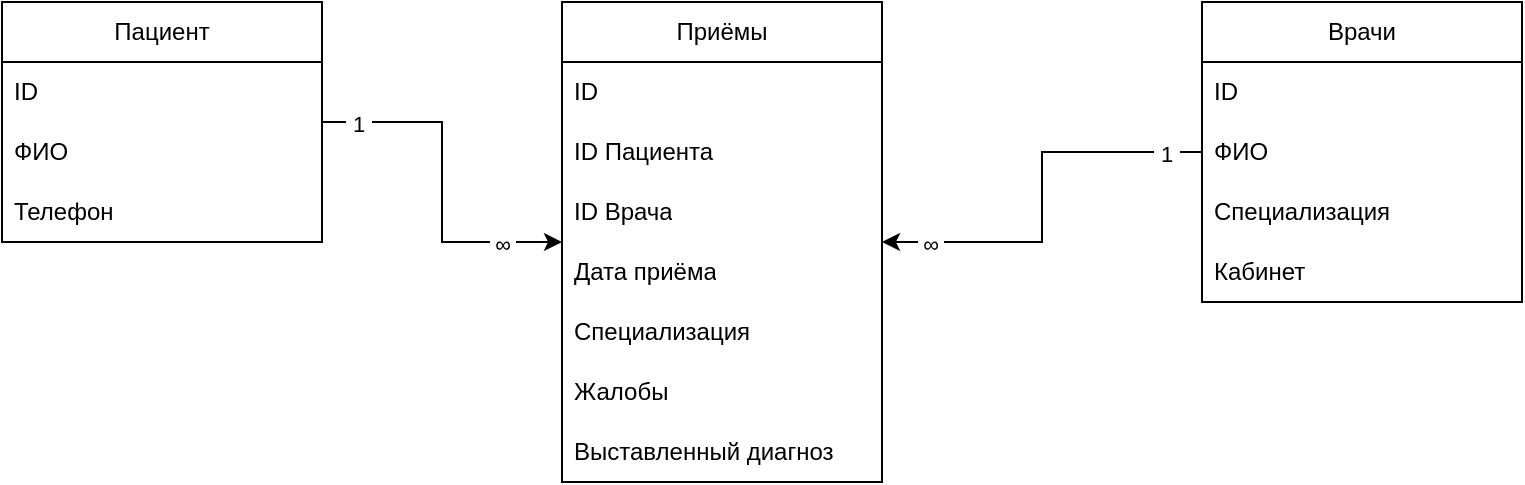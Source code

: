 <mxfile version="24.3.1" type="device">
  <diagram name="Страница — 1" id="aDIVhNk7xBenF-qleNfE">
    <mxGraphModel dx="1111" dy="573" grid="1" gridSize="10" guides="1" tooltips="1" connect="1" arrows="1" fold="1" page="1" pageScale="1" pageWidth="827" pageHeight="1169" math="0" shadow="0">
      <root>
        <mxCell id="0" />
        <mxCell id="1" parent="0" />
        <mxCell id="tMkzgtcxENnpK8aPp_Dj-23" style="edgeStyle=orthogonalEdgeStyle;rounded=0;orthogonalLoop=1;jettySize=auto;html=1;" parent="1" source="tMkzgtcxENnpK8aPp_Dj-1" target="tMkzgtcxENnpK8aPp_Dj-13" edge="1">
          <mxGeometry relative="1" as="geometry" />
        </mxCell>
        <mxCell id="tMkzgtcxENnpK8aPp_Dj-24" value="&amp;nbsp;1&amp;nbsp;" style="edgeLabel;html=1;align=center;verticalAlign=middle;resizable=0;points=[];" parent="tMkzgtcxENnpK8aPp_Dj-23" vertex="1" connectable="0">
          <mxGeometry x="-0.803" y="-1" relative="1" as="geometry">
            <mxPoint as="offset" />
          </mxGeometry>
        </mxCell>
        <mxCell id="tMkzgtcxENnpK8aPp_Dj-25" value="&amp;nbsp;∞&amp;nbsp;" style="edgeLabel;html=1;align=center;verticalAlign=middle;resizable=0;points=[];" parent="tMkzgtcxENnpK8aPp_Dj-23" vertex="1" connectable="0">
          <mxGeometry x="0.666" y="-1" relative="1" as="geometry">
            <mxPoint as="offset" />
          </mxGeometry>
        </mxCell>
        <mxCell id="tMkzgtcxENnpK8aPp_Dj-1" value="Пациент" style="swimlane;fontStyle=0;childLayout=stackLayout;horizontal=1;startSize=30;horizontalStack=0;resizeParent=1;resizeParentMax=0;resizeLast=0;collapsible=1;marginBottom=0;whiteSpace=wrap;html=1;" parent="1" vertex="1">
          <mxGeometry x="40" y="40" width="160" height="120" as="geometry" />
        </mxCell>
        <mxCell id="tMkzgtcxENnpK8aPp_Dj-2" value="ID" style="text;strokeColor=none;fillColor=none;align=left;verticalAlign=middle;spacingLeft=4;spacingRight=4;overflow=hidden;points=[[0,0.5],[1,0.5]];portConstraint=eastwest;rotatable=0;whiteSpace=wrap;html=1;" parent="tMkzgtcxENnpK8aPp_Dj-1" vertex="1">
          <mxGeometry y="30" width="160" height="30" as="geometry" />
        </mxCell>
        <mxCell id="tMkzgtcxENnpK8aPp_Dj-3" value="ФИО" style="text;strokeColor=none;fillColor=none;align=left;verticalAlign=middle;spacingLeft=4;spacingRight=4;overflow=hidden;points=[[0,0.5],[1,0.5]];portConstraint=eastwest;rotatable=0;whiteSpace=wrap;html=1;" parent="tMkzgtcxENnpK8aPp_Dj-1" vertex="1">
          <mxGeometry y="60" width="160" height="30" as="geometry" />
        </mxCell>
        <mxCell id="tMkzgtcxENnpK8aPp_Dj-5" value="Телефон" style="text;strokeColor=none;fillColor=none;align=left;verticalAlign=middle;spacingLeft=4;spacingRight=4;overflow=hidden;points=[[0,0.5],[1,0.5]];portConstraint=eastwest;rotatable=0;whiteSpace=wrap;html=1;" parent="tMkzgtcxENnpK8aPp_Dj-1" vertex="1">
          <mxGeometry y="90" width="160" height="30" as="geometry" />
        </mxCell>
        <mxCell id="tMkzgtcxENnpK8aPp_Dj-22" style="edgeStyle=orthogonalEdgeStyle;rounded=0;orthogonalLoop=1;jettySize=auto;html=1;" parent="1" source="tMkzgtcxENnpK8aPp_Dj-8" target="tMkzgtcxENnpK8aPp_Dj-13" edge="1">
          <mxGeometry relative="1" as="geometry" />
        </mxCell>
        <mxCell id="tMkzgtcxENnpK8aPp_Dj-26" value="&amp;nbsp;∞&amp;nbsp;" style="edgeLabel;html=1;align=center;verticalAlign=middle;resizable=0;points=[];" parent="tMkzgtcxENnpK8aPp_Dj-22" vertex="1" connectable="0">
          <mxGeometry x="0.764" y="1" relative="1" as="geometry">
            <mxPoint as="offset" />
          </mxGeometry>
        </mxCell>
        <mxCell id="tMkzgtcxENnpK8aPp_Dj-27" value="&amp;nbsp;1&amp;nbsp;" style="edgeLabel;html=1;align=center;verticalAlign=middle;resizable=0;points=[];" parent="tMkzgtcxENnpK8aPp_Dj-22" vertex="1" connectable="0">
          <mxGeometry x="-0.825" y="1" relative="1" as="geometry">
            <mxPoint as="offset" />
          </mxGeometry>
        </mxCell>
        <mxCell id="tMkzgtcxENnpK8aPp_Dj-8" value="Врачи" style="swimlane;fontStyle=0;childLayout=stackLayout;horizontal=1;startSize=30;horizontalStack=0;resizeParent=1;resizeParentMax=0;resizeLast=0;collapsible=1;marginBottom=0;whiteSpace=wrap;html=1;" parent="1" vertex="1">
          <mxGeometry x="640" y="40" width="160" height="150" as="geometry" />
        </mxCell>
        <mxCell id="tMkzgtcxENnpK8aPp_Dj-9" value="ID" style="text;strokeColor=none;fillColor=none;align=left;verticalAlign=middle;spacingLeft=4;spacingRight=4;overflow=hidden;points=[[0,0.5],[1,0.5]];portConstraint=eastwest;rotatable=0;whiteSpace=wrap;html=1;" parent="tMkzgtcxENnpK8aPp_Dj-8" vertex="1">
          <mxGeometry y="30" width="160" height="30" as="geometry" />
        </mxCell>
        <mxCell id="tMkzgtcxENnpK8aPp_Dj-10" value="ФИО" style="text;strokeColor=none;fillColor=none;align=left;verticalAlign=middle;spacingLeft=4;spacingRight=4;overflow=hidden;points=[[0,0.5],[1,0.5]];portConstraint=eastwest;rotatable=0;whiteSpace=wrap;html=1;" parent="tMkzgtcxENnpK8aPp_Dj-8" vertex="1">
          <mxGeometry y="60" width="160" height="30" as="geometry" />
        </mxCell>
        <mxCell id="tMkzgtcxENnpK8aPp_Dj-11" value="Специализация" style="text;strokeColor=none;fillColor=none;align=left;verticalAlign=middle;spacingLeft=4;spacingRight=4;overflow=hidden;points=[[0,0.5],[1,0.5]];portConstraint=eastwest;rotatable=0;whiteSpace=wrap;html=1;" parent="tMkzgtcxENnpK8aPp_Dj-8" vertex="1">
          <mxGeometry y="90" width="160" height="30" as="geometry" />
        </mxCell>
        <mxCell id="tMkzgtcxENnpK8aPp_Dj-12" value="Кабинет" style="text;strokeColor=none;fillColor=none;align=left;verticalAlign=middle;spacingLeft=4;spacingRight=4;overflow=hidden;points=[[0,0.5],[1,0.5]];portConstraint=eastwest;rotatable=0;whiteSpace=wrap;html=1;" parent="tMkzgtcxENnpK8aPp_Dj-8" vertex="1">
          <mxGeometry y="120" width="160" height="30" as="geometry" />
        </mxCell>
        <mxCell id="tMkzgtcxENnpK8aPp_Dj-13" value="Приёмы" style="swimlane;fontStyle=0;childLayout=stackLayout;horizontal=1;startSize=30;horizontalStack=0;resizeParent=1;resizeParentMax=0;resizeLast=0;collapsible=1;marginBottom=0;whiteSpace=wrap;html=1;" parent="1" vertex="1">
          <mxGeometry x="320" y="40" width="160" height="240" as="geometry" />
        </mxCell>
        <mxCell id="tMkzgtcxENnpK8aPp_Dj-14" value="ID" style="text;strokeColor=none;fillColor=none;align=left;verticalAlign=middle;spacingLeft=4;spacingRight=4;overflow=hidden;points=[[0,0.5],[1,0.5]];portConstraint=eastwest;rotatable=0;whiteSpace=wrap;html=1;" parent="tMkzgtcxENnpK8aPp_Dj-13" vertex="1">
          <mxGeometry y="30" width="160" height="30" as="geometry" />
        </mxCell>
        <mxCell id="tMkzgtcxENnpK8aPp_Dj-15" value="ID Пациента" style="text;strokeColor=none;fillColor=none;align=left;verticalAlign=middle;spacingLeft=4;spacingRight=4;overflow=hidden;points=[[0,0.5],[1,0.5]];portConstraint=eastwest;rotatable=0;whiteSpace=wrap;html=1;" parent="tMkzgtcxENnpK8aPp_Dj-13" vertex="1">
          <mxGeometry y="60" width="160" height="30" as="geometry" />
        </mxCell>
        <mxCell id="tMkzgtcxENnpK8aPp_Dj-16" value="ID Врача" style="text;strokeColor=none;fillColor=none;align=left;verticalAlign=middle;spacingLeft=4;spacingRight=4;overflow=hidden;points=[[0,0.5],[1,0.5]];portConstraint=eastwest;rotatable=0;whiteSpace=wrap;html=1;" parent="tMkzgtcxENnpK8aPp_Dj-13" vertex="1">
          <mxGeometry y="90" width="160" height="30" as="geometry" />
        </mxCell>
        <mxCell id="tMkzgtcxENnpK8aPp_Dj-20" value="Дата приёма" style="text;strokeColor=none;fillColor=none;align=left;verticalAlign=middle;spacingLeft=4;spacingRight=4;overflow=hidden;points=[[0,0.5],[1,0.5]];portConstraint=eastwest;rotatable=0;whiteSpace=wrap;html=1;" parent="tMkzgtcxENnpK8aPp_Dj-13" vertex="1">
          <mxGeometry y="120" width="160" height="30" as="geometry" />
        </mxCell>
        <mxCell id="tMkzgtcxENnpK8aPp_Dj-19" value="Специализация" style="text;strokeColor=none;fillColor=none;align=left;verticalAlign=middle;spacingLeft=4;spacingRight=4;overflow=hidden;points=[[0,0.5],[1,0.5]];portConstraint=eastwest;rotatable=0;whiteSpace=wrap;html=1;" parent="tMkzgtcxENnpK8aPp_Dj-13" vertex="1">
          <mxGeometry y="150" width="160" height="30" as="geometry" />
        </mxCell>
        <mxCell id="tMkzgtcxENnpK8aPp_Dj-18" value="Жалобы" style="text;strokeColor=none;fillColor=none;align=left;verticalAlign=middle;spacingLeft=4;spacingRight=4;overflow=hidden;points=[[0,0.5],[1,0.5]];portConstraint=eastwest;rotatable=0;whiteSpace=wrap;html=1;" parent="tMkzgtcxENnpK8aPp_Dj-13" vertex="1">
          <mxGeometry y="180" width="160" height="30" as="geometry" />
        </mxCell>
        <mxCell id="tMkzgtcxENnpK8aPp_Dj-17" value="Выставленный диагноз" style="text;strokeColor=none;fillColor=none;align=left;verticalAlign=middle;spacingLeft=4;spacingRight=4;overflow=hidden;points=[[0,0.5],[1,0.5]];portConstraint=eastwest;rotatable=0;whiteSpace=wrap;html=1;" parent="tMkzgtcxENnpK8aPp_Dj-13" vertex="1">
          <mxGeometry y="210" width="160" height="30" as="geometry" />
        </mxCell>
      </root>
    </mxGraphModel>
  </diagram>
</mxfile>
